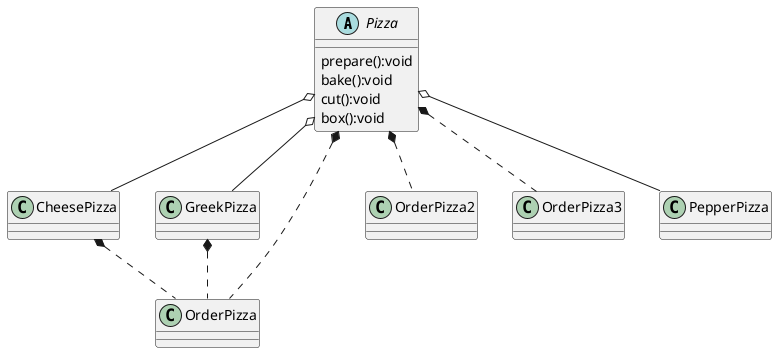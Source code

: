 @startuml
'https://plantuml.com/class-diagram

abstract class Pizza {
    prepare():void
    bake():void
    cut():void
    box():void
}

class CheesePizza
class GreekPizza
class OrderPizza
class OrderPizza2
class OrderPizza3
class PepperPizza

Pizza o-- CheesePizza
Pizza o-- GreekPizza
Pizza o-- PepperPizza
Pizza *.. OrderPizza
Pizza *.. OrderPizza2
Pizza *.. OrderPizza3

CheesePizza *.. OrderPizza
GreekPizza *.. OrderPizza

@enduml